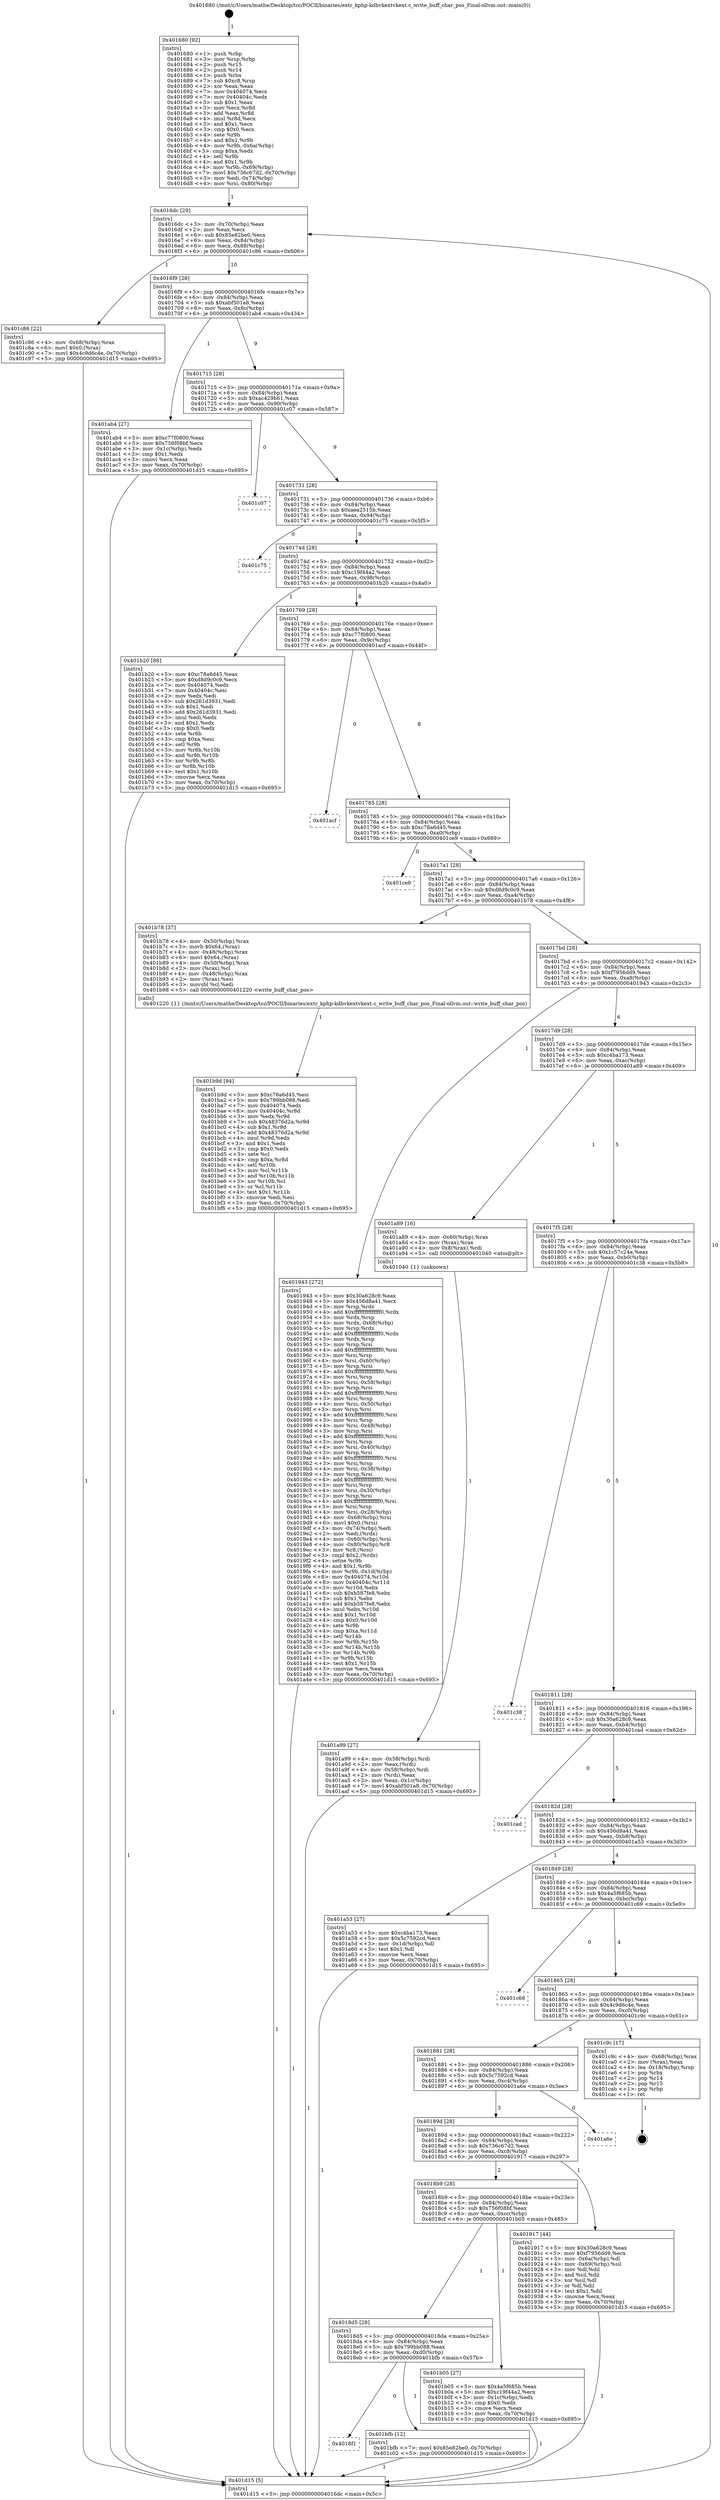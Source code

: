 digraph "0x401680" {
  label = "0x401680 (/mnt/c/Users/mathe/Desktop/tcc/POCII/binaries/extr_kphp-kdbvkextvkext.c_write_buff_char_pos_Final-ollvm.out::main(0))"
  labelloc = "t"
  node[shape=record]

  Entry [label="",width=0.3,height=0.3,shape=circle,fillcolor=black,style=filled]
  "0x4016dc" [label="{
     0x4016dc [29]\l
     | [instrs]\l
     &nbsp;&nbsp;0x4016dc \<+3\>: mov -0x70(%rbp),%eax\l
     &nbsp;&nbsp;0x4016df \<+2\>: mov %eax,%ecx\l
     &nbsp;&nbsp;0x4016e1 \<+6\>: sub $0x85e82be0,%ecx\l
     &nbsp;&nbsp;0x4016e7 \<+6\>: mov %eax,-0x84(%rbp)\l
     &nbsp;&nbsp;0x4016ed \<+6\>: mov %ecx,-0x88(%rbp)\l
     &nbsp;&nbsp;0x4016f3 \<+6\>: je 0000000000401c86 \<main+0x606\>\l
  }"]
  "0x401c86" [label="{
     0x401c86 [22]\l
     | [instrs]\l
     &nbsp;&nbsp;0x401c86 \<+4\>: mov -0x68(%rbp),%rax\l
     &nbsp;&nbsp;0x401c8a \<+6\>: movl $0x0,(%rax)\l
     &nbsp;&nbsp;0x401c90 \<+7\>: movl $0x4c9d6c4e,-0x70(%rbp)\l
     &nbsp;&nbsp;0x401c97 \<+5\>: jmp 0000000000401d15 \<main+0x695\>\l
  }"]
  "0x4016f9" [label="{
     0x4016f9 [28]\l
     | [instrs]\l
     &nbsp;&nbsp;0x4016f9 \<+5\>: jmp 00000000004016fe \<main+0x7e\>\l
     &nbsp;&nbsp;0x4016fe \<+6\>: mov -0x84(%rbp),%eax\l
     &nbsp;&nbsp;0x401704 \<+5\>: sub $0xabf501a8,%eax\l
     &nbsp;&nbsp;0x401709 \<+6\>: mov %eax,-0x8c(%rbp)\l
     &nbsp;&nbsp;0x40170f \<+6\>: je 0000000000401ab4 \<main+0x434\>\l
  }"]
  Exit [label="",width=0.3,height=0.3,shape=circle,fillcolor=black,style=filled,peripheries=2]
  "0x401ab4" [label="{
     0x401ab4 [27]\l
     | [instrs]\l
     &nbsp;&nbsp;0x401ab4 \<+5\>: mov $0xc77f0800,%eax\l
     &nbsp;&nbsp;0x401ab9 \<+5\>: mov $0x756f08bf,%ecx\l
     &nbsp;&nbsp;0x401abe \<+3\>: mov -0x1c(%rbp),%edx\l
     &nbsp;&nbsp;0x401ac1 \<+3\>: cmp $0x1,%edx\l
     &nbsp;&nbsp;0x401ac4 \<+3\>: cmovl %ecx,%eax\l
     &nbsp;&nbsp;0x401ac7 \<+3\>: mov %eax,-0x70(%rbp)\l
     &nbsp;&nbsp;0x401aca \<+5\>: jmp 0000000000401d15 \<main+0x695\>\l
  }"]
  "0x401715" [label="{
     0x401715 [28]\l
     | [instrs]\l
     &nbsp;&nbsp;0x401715 \<+5\>: jmp 000000000040171a \<main+0x9a\>\l
     &nbsp;&nbsp;0x40171a \<+6\>: mov -0x84(%rbp),%eax\l
     &nbsp;&nbsp;0x401720 \<+5\>: sub $0xac429b61,%eax\l
     &nbsp;&nbsp;0x401725 \<+6\>: mov %eax,-0x90(%rbp)\l
     &nbsp;&nbsp;0x40172b \<+6\>: je 0000000000401c07 \<main+0x587\>\l
  }"]
  "0x4018f1" [label="{
     0x4018f1\l
  }", style=dashed]
  "0x401c07" [label="{
     0x401c07\l
  }", style=dashed]
  "0x401731" [label="{
     0x401731 [28]\l
     | [instrs]\l
     &nbsp;&nbsp;0x401731 \<+5\>: jmp 0000000000401736 \<main+0xb6\>\l
     &nbsp;&nbsp;0x401736 \<+6\>: mov -0x84(%rbp),%eax\l
     &nbsp;&nbsp;0x40173c \<+5\>: sub $0xaea2515b,%eax\l
     &nbsp;&nbsp;0x401741 \<+6\>: mov %eax,-0x94(%rbp)\l
     &nbsp;&nbsp;0x401747 \<+6\>: je 0000000000401c75 \<main+0x5f5\>\l
  }"]
  "0x401bfb" [label="{
     0x401bfb [12]\l
     | [instrs]\l
     &nbsp;&nbsp;0x401bfb \<+7\>: movl $0x85e82be0,-0x70(%rbp)\l
     &nbsp;&nbsp;0x401c02 \<+5\>: jmp 0000000000401d15 \<main+0x695\>\l
  }"]
  "0x401c75" [label="{
     0x401c75\l
  }", style=dashed]
  "0x40174d" [label="{
     0x40174d [28]\l
     | [instrs]\l
     &nbsp;&nbsp;0x40174d \<+5\>: jmp 0000000000401752 \<main+0xd2\>\l
     &nbsp;&nbsp;0x401752 \<+6\>: mov -0x84(%rbp),%eax\l
     &nbsp;&nbsp;0x401758 \<+5\>: sub $0xc19f44a2,%eax\l
     &nbsp;&nbsp;0x40175d \<+6\>: mov %eax,-0x98(%rbp)\l
     &nbsp;&nbsp;0x401763 \<+6\>: je 0000000000401b20 \<main+0x4a0\>\l
  }"]
  "0x401b9d" [label="{
     0x401b9d [94]\l
     | [instrs]\l
     &nbsp;&nbsp;0x401b9d \<+5\>: mov $0xc78a6d45,%esi\l
     &nbsp;&nbsp;0x401ba2 \<+5\>: mov $0x799bb088,%edi\l
     &nbsp;&nbsp;0x401ba7 \<+7\>: mov 0x404074,%edx\l
     &nbsp;&nbsp;0x401bae \<+8\>: mov 0x40404c,%r8d\l
     &nbsp;&nbsp;0x401bb6 \<+3\>: mov %edx,%r9d\l
     &nbsp;&nbsp;0x401bb9 \<+7\>: sub $0x48376d2a,%r9d\l
     &nbsp;&nbsp;0x401bc0 \<+4\>: sub $0x1,%r9d\l
     &nbsp;&nbsp;0x401bc4 \<+7\>: add $0x48376d2a,%r9d\l
     &nbsp;&nbsp;0x401bcb \<+4\>: imul %r9d,%edx\l
     &nbsp;&nbsp;0x401bcf \<+3\>: and $0x1,%edx\l
     &nbsp;&nbsp;0x401bd2 \<+3\>: cmp $0x0,%edx\l
     &nbsp;&nbsp;0x401bd5 \<+3\>: sete %cl\l
     &nbsp;&nbsp;0x401bd8 \<+4\>: cmp $0xa,%r8d\l
     &nbsp;&nbsp;0x401bdc \<+4\>: setl %r10b\l
     &nbsp;&nbsp;0x401be0 \<+3\>: mov %cl,%r11b\l
     &nbsp;&nbsp;0x401be3 \<+3\>: and %r10b,%r11b\l
     &nbsp;&nbsp;0x401be6 \<+3\>: xor %r10b,%cl\l
     &nbsp;&nbsp;0x401be9 \<+3\>: or %cl,%r11b\l
     &nbsp;&nbsp;0x401bec \<+4\>: test $0x1,%r11b\l
     &nbsp;&nbsp;0x401bf0 \<+3\>: cmovne %edi,%esi\l
     &nbsp;&nbsp;0x401bf3 \<+3\>: mov %esi,-0x70(%rbp)\l
     &nbsp;&nbsp;0x401bf6 \<+5\>: jmp 0000000000401d15 \<main+0x695\>\l
  }"]
  "0x401b20" [label="{
     0x401b20 [88]\l
     | [instrs]\l
     &nbsp;&nbsp;0x401b20 \<+5\>: mov $0xc78a6d45,%eax\l
     &nbsp;&nbsp;0x401b25 \<+5\>: mov $0xd8d9c0c9,%ecx\l
     &nbsp;&nbsp;0x401b2a \<+7\>: mov 0x404074,%edx\l
     &nbsp;&nbsp;0x401b31 \<+7\>: mov 0x40404c,%esi\l
     &nbsp;&nbsp;0x401b38 \<+2\>: mov %edx,%edi\l
     &nbsp;&nbsp;0x401b3a \<+6\>: sub $0x261d3931,%edi\l
     &nbsp;&nbsp;0x401b40 \<+3\>: sub $0x1,%edi\l
     &nbsp;&nbsp;0x401b43 \<+6\>: add $0x261d3931,%edi\l
     &nbsp;&nbsp;0x401b49 \<+3\>: imul %edi,%edx\l
     &nbsp;&nbsp;0x401b4c \<+3\>: and $0x1,%edx\l
     &nbsp;&nbsp;0x401b4f \<+3\>: cmp $0x0,%edx\l
     &nbsp;&nbsp;0x401b52 \<+4\>: sete %r8b\l
     &nbsp;&nbsp;0x401b56 \<+3\>: cmp $0xa,%esi\l
     &nbsp;&nbsp;0x401b59 \<+4\>: setl %r9b\l
     &nbsp;&nbsp;0x401b5d \<+3\>: mov %r8b,%r10b\l
     &nbsp;&nbsp;0x401b60 \<+3\>: and %r9b,%r10b\l
     &nbsp;&nbsp;0x401b63 \<+3\>: xor %r9b,%r8b\l
     &nbsp;&nbsp;0x401b66 \<+3\>: or %r8b,%r10b\l
     &nbsp;&nbsp;0x401b69 \<+4\>: test $0x1,%r10b\l
     &nbsp;&nbsp;0x401b6d \<+3\>: cmovne %ecx,%eax\l
     &nbsp;&nbsp;0x401b70 \<+3\>: mov %eax,-0x70(%rbp)\l
     &nbsp;&nbsp;0x401b73 \<+5\>: jmp 0000000000401d15 \<main+0x695\>\l
  }"]
  "0x401769" [label="{
     0x401769 [28]\l
     | [instrs]\l
     &nbsp;&nbsp;0x401769 \<+5\>: jmp 000000000040176e \<main+0xee\>\l
     &nbsp;&nbsp;0x40176e \<+6\>: mov -0x84(%rbp),%eax\l
     &nbsp;&nbsp;0x401774 \<+5\>: sub $0xc77f0800,%eax\l
     &nbsp;&nbsp;0x401779 \<+6\>: mov %eax,-0x9c(%rbp)\l
     &nbsp;&nbsp;0x40177f \<+6\>: je 0000000000401acf \<main+0x44f\>\l
  }"]
  "0x4018d5" [label="{
     0x4018d5 [28]\l
     | [instrs]\l
     &nbsp;&nbsp;0x4018d5 \<+5\>: jmp 00000000004018da \<main+0x25a\>\l
     &nbsp;&nbsp;0x4018da \<+6\>: mov -0x84(%rbp),%eax\l
     &nbsp;&nbsp;0x4018e0 \<+5\>: sub $0x799bb088,%eax\l
     &nbsp;&nbsp;0x4018e5 \<+6\>: mov %eax,-0xd0(%rbp)\l
     &nbsp;&nbsp;0x4018eb \<+6\>: je 0000000000401bfb \<main+0x57b\>\l
  }"]
  "0x401acf" [label="{
     0x401acf\l
  }", style=dashed]
  "0x401785" [label="{
     0x401785 [28]\l
     | [instrs]\l
     &nbsp;&nbsp;0x401785 \<+5\>: jmp 000000000040178a \<main+0x10a\>\l
     &nbsp;&nbsp;0x40178a \<+6\>: mov -0x84(%rbp),%eax\l
     &nbsp;&nbsp;0x401790 \<+5\>: sub $0xc78a6d45,%eax\l
     &nbsp;&nbsp;0x401795 \<+6\>: mov %eax,-0xa0(%rbp)\l
     &nbsp;&nbsp;0x40179b \<+6\>: je 0000000000401ce9 \<main+0x669\>\l
  }"]
  "0x401b05" [label="{
     0x401b05 [27]\l
     | [instrs]\l
     &nbsp;&nbsp;0x401b05 \<+5\>: mov $0x4a5f685b,%eax\l
     &nbsp;&nbsp;0x401b0a \<+5\>: mov $0xc19f44a2,%ecx\l
     &nbsp;&nbsp;0x401b0f \<+3\>: mov -0x1c(%rbp),%edx\l
     &nbsp;&nbsp;0x401b12 \<+3\>: cmp $0x0,%edx\l
     &nbsp;&nbsp;0x401b15 \<+3\>: cmove %ecx,%eax\l
     &nbsp;&nbsp;0x401b18 \<+3\>: mov %eax,-0x70(%rbp)\l
     &nbsp;&nbsp;0x401b1b \<+5\>: jmp 0000000000401d15 \<main+0x695\>\l
  }"]
  "0x401ce9" [label="{
     0x401ce9\l
  }", style=dashed]
  "0x4017a1" [label="{
     0x4017a1 [28]\l
     | [instrs]\l
     &nbsp;&nbsp;0x4017a1 \<+5\>: jmp 00000000004017a6 \<main+0x126\>\l
     &nbsp;&nbsp;0x4017a6 \<+6\>: mov -0x84(%rbp),%eax\l
     &nbsp;&nbsp;0x4017ac \<+5\>: sub $0xd8d9c0c9,%eax\l
     &nbsp;&nbsp;0x4017b1 \<+6\>: mov %eax,-0xa4(%rbp)\l
     &nbsp;&nbsp;0x4017b7 \<+6\>: je 0000000000401b78 \<main+0x4f8\>\l
  }"]
  "0x401a99" [label="{
     0x401a99 [27]\l
     | [instrs]\l
     &nbsp;&nbsp;0x401a99 \<+4\>: mov -0x58(%rbp),%rdi\l
     &nbsp;&nbsp;0x401a9d \<+2\>: mov %eax,(%rdi)\l
     &nbsp;&nbsp;0x401a9f \<+4\>: mov -0x58(%rbp),%rdi\l
     &nbsp;&nbsp;0x401aa3 \<+2\>: mov (%rdi),%eax\l
     &nbsp;&nbsp;0x401aa5 \<+3\>: mov %eax,-0x1c(%rbp)\l
     &nbsp;&nbsp;0x401aa8 \<+7\>: movl $0xabf501a8,-0x70(%rbp)\l
     &nbsp;&nbsp;0x401aaf \<+5\>: jmp 0000000000401d15 \<main+0x695\>\l
  }"]
  "0x401b78" [label="{
     0x401b78 [37]\l
     | [instrs]\l
     &nbsp;&nbsp;0x401b78 \<+4\>: mov -0x50(%rbp),%rax\l
     &nbsp;&nbsp;0x401b7c \<+3\>: movb $0x64,(%rax)\l
     &nbsp;&nbsp;0x401b7f \<+4\>: mov -0x48(%rbp),%rax\l
     &nbsp;&nbsp;0x401b83 \<+6\>: movl $0x64,(%rax)\l
     &nbsp;&nbsp;0x401b89 \<+4\>: mov -0x50(%rbp),%rax\l
     &nbsp;&nbsp;0x401b8d \<+2\>: mov (%rax),%cl\l
     &nbsp;&nbsp;0x401b8f \<+4\>: mov -0x48(%rbp),%rax\l
     &nbsp;&nbsp;0x401b93 \<+2\>: mov (%rax),%esi\l
     &nbsp;&nbsp;0x401b95 \<+3\>: movsbl %cl,%edi\l
     &nbsp;&nbsp;0x401b98 \<+5\>: call 0000000000401220 \<write_buff_char_pos\>\l
     | [calls]\l
     &nbsp;&nbsp;0x401220 \{1\} (/mnt/c/Users/mathe/Desktop/tcc/POCII/binaries/extr_kphp-kdbvkextvkext.c_write_buff_char_pos_Final-ollvm.out::write_buff_char_pos)\l
  }"]
  "0x4017bd" [label="{
     0x4017bd [28]\l
     | [instrs]\l
     &nbsp;&nbsp;0x4017bd \<+5\>: jmp 00000000004017c2 \<main+0x142\>\l
     &nbsp;&nbsp;0x4017c2 \<+6\>: mov -0x84(%rbp),%eax\l
     &nbsp;&nbsp;0x4017c8 \<+5\>: sub $0xf7956dd9,%eax\l
     &nbsp;&nbsp;0x4017cd \<+6\>: mov %eax,-0xa8(%rbp)\l
     &nbsp;&nbsp;0x4017d3 \<+6\>: je 0000000000401943 \<main+0x2c3\>\l
  }"]
  "0x401680" [label="{
     0x401680 [92]\l
     | [instrs]\l
     &nbsp;&nbsp;0x401680 \<+1\>: push %rbp\l
     &nbsp;&nbsp;0x401681 \<+3\>: mov %rsp,%rbp\l
     &nbsp;&nbsp;0x401684 \<+2\>: push %r15\l
     &nbsp;&nbsp;0x401686 \<+2\>: push %r14\l
     &nbsp;&nbsp;0x401688 \<+1\>: push %rbx\l
     &nbsp;&nbsp;0x401689 \<+7\>: sub $0xc8,%rsp\l
     &nbsp;&nbsp;0x401690 \<+2\>: xor %eax,%eax\l
     &nbsp;&nbsp;0x401692 \<+7\>: mov 0x404074,%ecx\l
     &nbsp;&nbsp;0x401699 \<+7\>: mov 0x40404c,%edx\l
     &nbsp;&nbsp;0x4016a0 \<+3\>: sub $0x1,%eax\l
     &nbsp;&nbsp;0x4016a3 \<+3\>: mov %ecx,%r8d\l
     &nbsp;&nbsp;0x4016a6 \<+3\>: add %eax,%r8d\l
     &nbsp;&nbsp;0x4016a9 \<+4\>: imul %r8d,%ecx\l
     &nbsp;&nbsp;0x4016ad \<+3\>: and $0x1,%ecx\l
     &nbsp;&nbsp;0x4016b0 \<+3\>: cmp $0x0,%ecx\l
     &nbsp;&nbsp;0x4016b3 \<+4\>: sete %r9b\l
     &nbsp;&nbsp;0x4016b7 \<+4\>: and $0x1,%r9b\l
     &nbsp;&nbsp;0x4016bb \<+4\>: mov %r9b,-0x6a(%rbp)\l
     &nbsp;&nbsp;0x4016bf \<+3\>: cmp $0xa,%edx\l
     &nbsp;&nbsp;0x4016c2 \<+4\>: setl %r9b\l
     &nbsp;&nbsp;0x4016c6 \<+4\>: and $0x1,%r9b\l
     &nbsp;&nbsp;0x4016ca \<+4\>: mov %r9b,-0x69(%rbp)\l
     &nbsp;&nbsp;0x4016ce \<+7\>: movl $0x736c67d2,-0x70(%rbp)\l
     &nbsp;&nbsp;0x4016d5 \<+3\>: mov %edi,-0x74(%rbp)\l
     &nbsp;&nbsp;0x4016d8 \<+4\>: mov %rsi,-0x80(%rbp)\l
  }"]
  "0x401943" [label="{
     0x401943 [272]\l
     | [instrs]\l
     &nbsp;&nbsp;0x401943 \<+5\>: mov $0x30a628c9,%eax\l
     &nbsp;&nbsp;0x401948 \<+5\>: mov $0x456d8a41,%ecx\l
     &nbsp;&nbsp;0x40194d \<+3\>: mov %rsp,%rdx\l
     &nbsp;&nbsp;0x401950 \<+4\>: add $0xfffffffffffffff0,%rdx\l
     &nbsp;&nbsp;0x401954 \<+3\>: mov %rdx,%rsp\l
     &nbsp;&nbsp;0x401957 \<+4\>: mov %rdx,-0x68(%rbp)\l
     &nbsp;&nbsp;0x40195b \<+3\>: mov %rsp,%rdx\l
     &nbsp;&nbsp;0x40195e \<+4\>: add $0xfffffffffffffff0,%rdx\l
     &nbsp;&nbsp;0x401962 \<+3\>: mov %rdx,%rsp\l
     &nbsp;&nbsp;0x401965 \<+3\>: mov %rsp,%rsi\l
     &nbsp;&nbsp;0x401968 \<+4\>: add $0xfffffffffffffff0,%rsi\l
     &nbsp;&nbsp;0x40196c \<+3\>: mov %rsi,%rsp\l
     &nbsp;&nbsp;0x40196f \<+4\>: mov %rsi,-0x60(%rbp)\l
     &nbsp;&nbsp;0x401973 \<+3\>: mov %rsp,%rsi\l
     &nbsp;&nbsp;0x401976 \<+4\>: add $0xfffffffffffffff0,%rsi\l
     &nbsp;&nbsp;0x40197a \<+3\>: mov %rsi,%rsp\l
     &nbsp;&nbsp;0x40197d \<+4\>: mov %rsi,-0x58(%rbp)\l
     &nbsp;&nbsp;0x401981 \<+3\>: mov %rsp,%rsi\l
     &nbsp;&nbsp;0x401984 \<+4\>: add $0xfffffffffffffff0,%rsi\l
     &nbsp;&nbsp;0x401988 \<+3\>: mov %rsi,%rsp\l
     &nbsp;&nbsp;0x40198b \<+4\>: mov %rsi,-0x50(%rbp)\l
     &nbsp;&nbsp;0x40198f \<+3\>: mov %rsp,%rsi\l
     &nbsp;&nbsp;0x401992 \<+4\>: add $0xfffffffffffffff0,%rsi\l
     &nbsp;&nbsp;0x401996 \<+3\>: mov %rsi,%rsp\l
     &nbsp;&nbsp;0x401999 \<+4\>: mov %rsi,-0x48(%rbp)\l
     &nbsp;&nbsp;0x40199d \<+3\>: mov %rsp,%rsi\l
     &nbsp;&nbsp;0x4019a0 \<+4\>: add $0xfffffffffffffff0,%rsi\l
     &nbsp;&nbsp;0x4019a4 \<+3\>: mov %rsi,%rsp\l
     &nbsp;&nbsp;0x4019a7 \<+4\>: mov %rsi,-0x40(%rbp)\l
     &nbsp;&nbsp;0x4019ab \<+3\>: mov %rsp,%rsi\l
     &nbsp;&nbsp;0x4019ae \<+4\>: add $0xfffffffffffffff0,%rsi\l
     &nbsp;&nbsp;0x4019b2 \<+3\>: mov %rsi,%rsp\l
     &nbsp;&nbsp;0x4019b5 \<+4\>: mov %rsi,-0x38(%rbp)\l
     &nbsp;&nbsp;0x4019b9 \<+3\>: mov %rsp,%rsi\l
     &nbsp;&nbsp;0x4019bc \<+4\>: add $0xfffffffffffffff0,%rsi\l
     &nbsp;&nbsp;0x4019c0 \<+3\>: mov %rsi,%rsp\l
     &nbsp;&nbsp;0x4019c3 \<+4\>: mov %rsi,-0x30(%rbp)\l
     &nbsp;&nbsp;0x4019c7 \<+3\>: mov %rsp,%rsi\l
     &nbsp;&nbsp;0x4019ca \<+4\>: add $0xfffffffffffffff0,%rsi\l
     &nbsp;&nbsp;0x4019ce \<+3\>: mov %rsi,%rsp\l
     &nbsp;&nbsp;0x4019d1 \<+4\>: mov %rsi,-0x28(%rbp)\l
     &nbsp;&nbsp;0x4019d5 \<+4\>: mov -0x68(%rbp),%rsi\l
     &nbsp;&nbsp;0x4019d9 \<+6\>: movl $0x0,(%rsi)\l
     &nbsp;&nbsp;0x4019df \<+3\>: mov -0x74(%rbp),%edi\l
     &nbsp;&nbsp;0x4019e2 \<+2\>: mov %edi,(%rdx)\l
     &nbsp;&nbsp;0x4019e4 \<+4\>: mov -0x60(%rbp),%rsi\l
     &nbsp;&nbsp;0x4019e8 \<+4\>: mov -0x80(%rbp),%r8\l
     &nbsp;&nbsp;0x4019ec \<+3\>: mov %r8,(%rsi)\l
     &nbsp;&nbsp;0x4019ef \<+3\>: cmpl $0x2,(%rdx)\l
     &nbsp;&nbsp;0x4019f2 \<+4\>: setne %r9b\l
     &nbsp;&nbsp;0x4019f6 \<+4\>: and $0x1,%r9b\l
     &nbsp;&nbsp;0x4019fa \<+4\>: mov %r9b,-0x1d(%rbp)\l
     &nbsp;&nbsp;0x4019fe \<+8\>: mov 0x404074,%r10d\l
     &nbsp;&nbsp;0x401a06 \<+8\>: mov 0x40404c,%r11d\l
     &nbsp;&nbsp;0x401a0e \<+3\>: mov %r10d,%ebx\l
     &nbsp;&nbsp;0x401a11 \<+6\>: sub $0xb587fe8,%ebx\l
     &nbsp;&nbsp;0x401a17 \<+3\>: sub $0x1,%ebx\l
     &nbsp;&nbsp;0x401a1a \<+6\>: add $0xb587fe8,%ebx\l
     &nbsp;&nbsp;0x401a20 \<+4\>: imul %ebx,%r10d\l
     &nbsp;&nbsp;0x401a24 \<+4\>: and $0x1,%r10d\l
     &nbsp;&nbsp;0x401a28 \<+4\>: cmp $0x0,%r10d\l
     &nbsp;&nbsp;0x401a2c \<+4\>: sete %r9b\l
     &nbsp;&nbsp;0x401a30 \<+4\>: cmp $0xa,%r11d\l
     &nbsp;&nbsp;0x401a34 \<+4\>: setl %r14b\l
     &nbsp;&nbsp;0x401a38 \<+3\>: mov %r9b,%r15b\l
     &nbsp;&nbsp;0x401a3b \<+3\>: and %r14b,%r15b\l
     &nbsp;&nbsp;0x401a3e \<+3\>: xor %r14b,%r9b\l
     &nbsp;&nbsp;0x401a41 \<+3\>: or %r9b,%r15b\l
     &nbsp;&nbsp;0x401a44 \<+4\>: test $0x1,%r15b\l
     &nbsp;&nbsp;0x401a48 \<+3\>: cmovne %ecx,%eax\l
     &nbsp;&nbsp;0x401a4b \<+3\>: mov %eax,-0x70(%rbp)\l
     &nbsp;&nbsp;0x401a4e \<+5\>: jmp 0000000000401d15 \<main+0x695\>\l
  }"]
  "0x4017d9" [label="{
     0x4017d9 [28]\l
     | [instrs]\l
     &nbsp;&nbsp;0x4017d9 \<+5\>: jmp 00000000004017de \<main+0x15e\>\l
     &nbsp;&nbsp;0x4017de \<+6\>: mov -0x84(%rbp),%eax\l
     &nbsp;&nbsp;0x4017e4 \<+5\>: sub $0xc4ba173,%eax\l
     &nbsp;&nbsp;0x4017e9 \<+6\>: mov %eax,-0xac(%rbp)\l
     &nbsp;&nbsp;0x4017ef \<+6\>: je 0000000000401a89 \<main+0x409\>\l
  }"]
  "0x401d15" [label="{
     0x401d15 [5]\l
     | [instrs]\l
     &nbsp;&nbsp;0x401d15 \<+5\>: jmp 00000000004016dc \<main+0x5c\>\l
  }"]
  "0x401a89" [label="{
     0x401a89 [16]\l
     | [instrs]\l
     &nbsp;&nbsp;0x401a89 \<+4\>: mov -0x60(%rbp),%rax\l
     &nbsp;&nbsp;0x401a8d \<+3\>: mov (%rax),%rax\l
     &nbsp;&nbsp;0x401a90 \<+4\>: mov 0x8(%rax),%rdi\l
     &nbsp;&nbsp;0x401a94 \<+5\>: call 0000000000401040 \<atoi@plt\>\l
     | [calls]\l
     &nbsp;&nbsp;0x401040 \{1\} (unknown)\l
  }"]
  "0x4017f5" [label="{
     0x4017f5 [28]\l
     | [instrs]\l
     &nbsp;&nbsp;0x4017f5 \<+5\>: jmp 00000000004017fa \<main+0x17a\>\l
     &nbsp;&nbsp;0x4017fa \<+6\>: mov -0x84(%rbp),%eax\l
     &nbsp;&nbsp;0x401800 \<+5\>: sub $0x1c57c24a,%eax\l
     &nbsp;&nbsp;0x401805 \<+6\>: mov %eax,-0xb0(%rbp)\l
     &nbsp;&nbsp;0x40180b \<+6\>: je 0000000000401c38 \<main+0x5b8\>\l
  }"]
  "0x4018b9" [label="{
     0x4018b9 [28]\l
     | [instrs]\l
     &nbsp;&nbsp;0x4018b9 \<+5\>: jmp 00000000004018be \<main+0x23e\>\l
     &nbsp;&nbsp;0x4018be \<+6\>: mov -0x84(%rbp),%eax\l
     &nbsp;&nbsp;0x4018c4 \<+5\>: sub $0x756f08bf,%eax\l
     &nbsp;&nbsp;0x4018c9 \<+6\>: mov %eax,-0xcc(%rbp)\l
     &nbsp;&nbsp;0x4018cf \<+6\>: je 0000000000401b05 \<main+0x485\>\l
  }"]
  "0x401c38" [label="{
     0x401c38\l
  }", style=dashed]
  "0x401811" [label="{
     0x401811 [28]\l
     | [instrs]\l
     &nbsp;&nbsp;0x401811 \<+5\>: jmp 0000000000401816 \<main+0x196\>\l
     &nbsp;&nbsp;0x401816 \<+6\>: mov -0x84(%rbp),%eax\l
     &nbsp;&nbsp;0x40181c \<+5\>: sub $0x30a628c9,%eax\l
     &nbsp;&nbsp;0x401821 \<+6\>: mov %eax,-0xb4(%rbp)\l
     &nbsp;&nbsp;0x401827 \<+6\>: je 0000000000401cad \<main+0x62d\>\l
  }"]
  "0x401917" [label="{
     0x401917 [44]\l
     | [instrs]\l
     &nbsp;&nbsp;0x401917 \<+5\>: mov $0x30a628c9,%eax\l
     &nbsp;&nbsp;0x40191c \<+5\>: mov $0xf7956dd9,%ecx\l
     &nbsp;&nbsp;0x401921 \<+3\>: mov -0x6a(%rbp),%dl\l
     &nbsp;&nbsp;0x401924 \<+4\>: mov -0x69(%rbp),%sil\l
     &nbsp;&nbsp;0x401928 \<+3\>: mov %dl,%dil\l
     &nbsp;&nbsp;0x40192b \<+3\>: and %sil,%dil\l
     &nbsp;&nbsp;0x40192e \<+3\>: xor %sil,%dl\l
     &nbsp;&nbsp;0x401931 \<+3\>: or %dl,%dil\l
     &nbsp;&nbsp;0x401934 \<+4\>: test $0x1,%dil\l
     &nbsp;&nbsp;0x401938 \<+3\>: cmovne %ecx,%eax\l
     &nbsp;&nbsp;0x40193b \<+3\>: mov %eax,-0x70(%rbp)\l
     &nbsp;&nbsp;0x40193e \<+5\>: jmp 0000000000401d15 \<main+0x695\>\l
  }"]
  "0x401cad" [label="{
     0x401cad\l
  }", style=dashed]
  "0x40182d" [label="{
     0x40182d [28]\l
     | [instrs]\l
     &nbsp;&nbsp;0x40182d \<+5\>: jmp 0000000000401832 \<main+0x1b2\>\l
     &nbsp;&nbsp;0x401832 \<+6\>: mov -0x84(%rbp),%eax\l
     &nbsp;&nbsp;0x401838 \<+5\>: sub $0x456d8a41,%eax\l
     &nbsp;&nbsp;0x40183d \<+6\>: mov %eax,-0xb8(%rbp)\l
     &nbsp;&nbsp;0x401843 \<+6\>: je 0000000000401a53 \<main+0x3d3\>\l
  }"]
  "0x40189d" [label="{
     0x40189d [28]\l
     | [instrs]\l
     &nbsp;&nbsp;0x40189d \<+5\>: jmp 00000000004018a2 \<main+0x222\>\l
     &nbsp;&nbsp;0x4018a2 \<+6\>: mov -0x84(%rbp),%eax\l
     &nbsp;&nbsp;0x4018a8 \<+5\>: sub $0x736c67d2,%eax\l
     &nbsp;&nbsp;0x4018ad \<+6\>: mov %eax,-0xc8(%rbp)\l
     &nbsp;&nbsp;0x4018b3 \<+6\>: je 0000000000401917 \<main+0x297\>\l
  }"]
  "0x401a53" [label="{
     0x401a53 [27]\l
     | [instrs]\l
     &nbsp;&nbsp;0x401a53 \<+5\>: mov $0xc4ba173,%eax\l
     &nbsp;&nbsp;0x401a58 \<+5\>: mov $0x5c7592cd,%ecx\l
     &nbsp;&nbsp;0x401a5d \<+3\>: mov -0x1d(%rbp),%dl\l
     &nbsp;&nbsp;0x401a60 \<+3\>: test $0x1,%dl\l
     &nbsp;&nbsp;0x401a63 \<+3\>: cmovne %ecx,%eax\l
     &nbsp;&nbsp;0x401a66 \<+3\>: mov %eax,-0x70(%rbp)\l
     &nbsp;&nbsp;0x401a69 \<+5\>: jmp 0000000000401d15 \<main+0x695\>\l
  }"]
  "0x401849" [label="{
     0x401849 [28]\l
     | [instrs]\l
     &nbsp;&nbsp;0x401849 \<+5\>: jmp 000000000040184e \<main+0x1ce\>\l
     &nbsp;&nbsp;0x40184e \<+6\>: mov -0x84(%rbp),%eax\l
     &nbsp;&nbsp;0x401854 \<+5\>: sub $0x4a5f685b,%eax\l
     &nbsp;&nbsp;0x401859 \<+6\>: mov %eax,-0xbc(%rbp)\l
     &nbsp;&nbsp;0x40185f \<+6\>: je 0000000000401c69 \<main+0x5e9\>\l
  }"]
  "0x401a6e" [label="{
     0x401a6e\l
  }", style=dashed]
  "0x401c69" [label="{
     0x401c69\l
  }", style=dashed]
  "0x401865" [label="{
     0x401865 [28]\l
     | [instrs]\l
     &nbsp;&nbsp;0x401865 \<+5\>: jmp 000000000040186a \<main+0x1ea\>\l
     &nbsp;&nbsp;0x40186a \<+6\>: mov -0x84(%rbp),%eax\l
     &nbsp;&nbsp;0x401870 \<+5\>: sub $0x4c9d6c4e,%eax\l
     &nbsp;&nbsp;0x401875 \<+6\>: mov %eax,-0xc0(%rbp)\l
     &nbsp;&nbsp;0x40187b \<+6\>: je 0000000000401c9c \<main+0x61c\>\l
  }"]
  "0x401881" [label="{
     0x401881 [28]\l
     | [instrs]\l
     &nbsp;&nbsp;0x401881 \<+5\>: jmp 0000000000401886 \<main+0x206\>\l
     &nbsp;&nbsp;0x401886 \<+6\>: mov -0x84(%rbp),%eax\l
     &nbsp;&nbsp;0x40188c \<+5\>: sub $0x5c7592cd,%eax\l
     &nbsp;&nbsp;0x401891 \<+6\>: mov %eax,-0xc4(%rbp)\l
     &nbsp;&nbsp;0x401897 \<+6\>: je 0000000000401a6e \<main+0x3ee\>\l
  }"]
  "0x401c9c" [label="{
     0x401c9c [17]\l
     | [instrs]\l
     &nbsp;&nbsp;0x401c9c \<+4\>: mov -0x68(%rbp),%rax\l
     &nbsp;&nbsp;0x401ca0 \<+2\>: mov (%rax),%eax\l
     &nbsp;&nbsp;0x401ca2 \<+4\>: lea -0x18(%rbp),%rsp\l
     &nbsp;&nbsp;0x401ca6 \<+1\>: pop %rbx\l
     &nbsp;&nbsp;0x401ca7 \<+2\>: pop %r14\l
     &nbsp;&nbsp;0x401ca9 \<+2\>: pop %r15\l
     &nbsp;&nbsp;0x401cab \<+1\>: pop %rbp\l
     &nbsp;&nbsp;0x401cac \<+1\>: ret\l
  }"]
  Entry -> "0x401680" [label=" 1"]
  "0x4016dc" -> "0x401c86" [label=" 1"]
  "0x4016dc" -> "0x4016f9" [label=" 10"]
  "0x401c9c" -> Exit [label=" 1"]
  "0x4016f9" -> "0x401ab4" [label=" 1"]
  "0x4016f9" -> "0x401715" [label=" 9"]
  "0x401c86" -> "0x401d15" [label=" 1"]
  "0x401715" -> "0x401c07" [label=" 0"]
  "0x401715" -> "0x401731" [label=" 9"]
  "0x401bfb" -> "0x401d15" [label=" 1"]
  "0x401731" -> "0x401c75" [label=" 0"]
  "0x401731" -> "0x40174d" [label=" 9"]
  "0x4018d5" -> "0x4018f1" [label=" 0"]
  "0x40174d" -> "0x401b20" [label=" 1"]
  "0x40174d" -> "0x401769" [label=" 8"]
  "0x4018d5" -> "0x401bfb" [label=" 1"]
  "0x401769" -> "0x401acf" [label=" 0"]
  "0x401769" -> "0x401785" [label=" 8"]
  "0x401b9d" -> "0x401d15" [label=" 1"]
  "0x401785" -> "0x401ce9" [label=" 0"]
  "0x401785" -> "0x4017a1" [label=" 8"]
  "0x401b78" -> "0x401b9d" [label=" 1"]
  "0x4017a1" -> "0x401b78" [label=" 1"]
  "0x4017a1" -> "0x4017bd" [label=" 7"]
  "0x401b05" -> "0x401d15" [label=" 1"]
  "0x4017bd" -> "0x401943" [label=" 1"]
  "0x4017bd" -> "0x4017d9" [label=" 6"]
  "0x4018b9" -> "0x401b05" [label=" 1"]
  "0x4017d9" -> "0x401a89" [label=" 1"]
  "0x4017d9" -> "0x4017f5" [label=" 5"]
  "0x401b20" -> "0x401d15" [label=" 1"]
  "0x4017f5" -> "0x401c38" [label=" 0"]
  "0x4017f5" -> "0x401811" [label=" 5"]
  "0x401ab4" -> "0x401d15" [label=" 1"]
  "0x401811" -> "0x401cad" [label=" 0"]
  "0x401811" -> "0x40182d" [label=" 5"]
  "0x401a99" -> "0x401d15" [label=" 1"]
  "0x40182d" -> "0x401a53" [label=" 1"]
  "0x40182d" -> "0x401849" [label=" 4"]
  "0x401a53" -> "0x401d15" [label=" 1"]
  "0x401849" -> "0x401c69" [label=" 0"]
  "0x401849" -> "0x401865" [label=" 4"]
  "0x401943" -> "0x401d15" [label=" 1"]
  "0x401865" -> "0x401c9c" [label=" 1"]
  "0x401865" -> "0x401881" [label=" 3"]
  "0x4018b9" -> "0x4018d5" [label=" 1"]
  "0x401881" -> "0x401a6e" [label=" 0"]
  "0x401881" -> "0x40189d" [label=" 3"]
  "0x401a89" -> "0x401a99" [label=" 1"]
  "0x40189d" -> "0x401917" [label=" 1"]
  "0x40189d" -> "0x4018b9" [label=" 2"]
  "0x401917" -> "0x401d15" [label=" 1"]
  "0x401680" -> "0x4016dc" [label=" 1"]
  "0x401d15" -> "0x4016dc" [label=" 10"]
}
